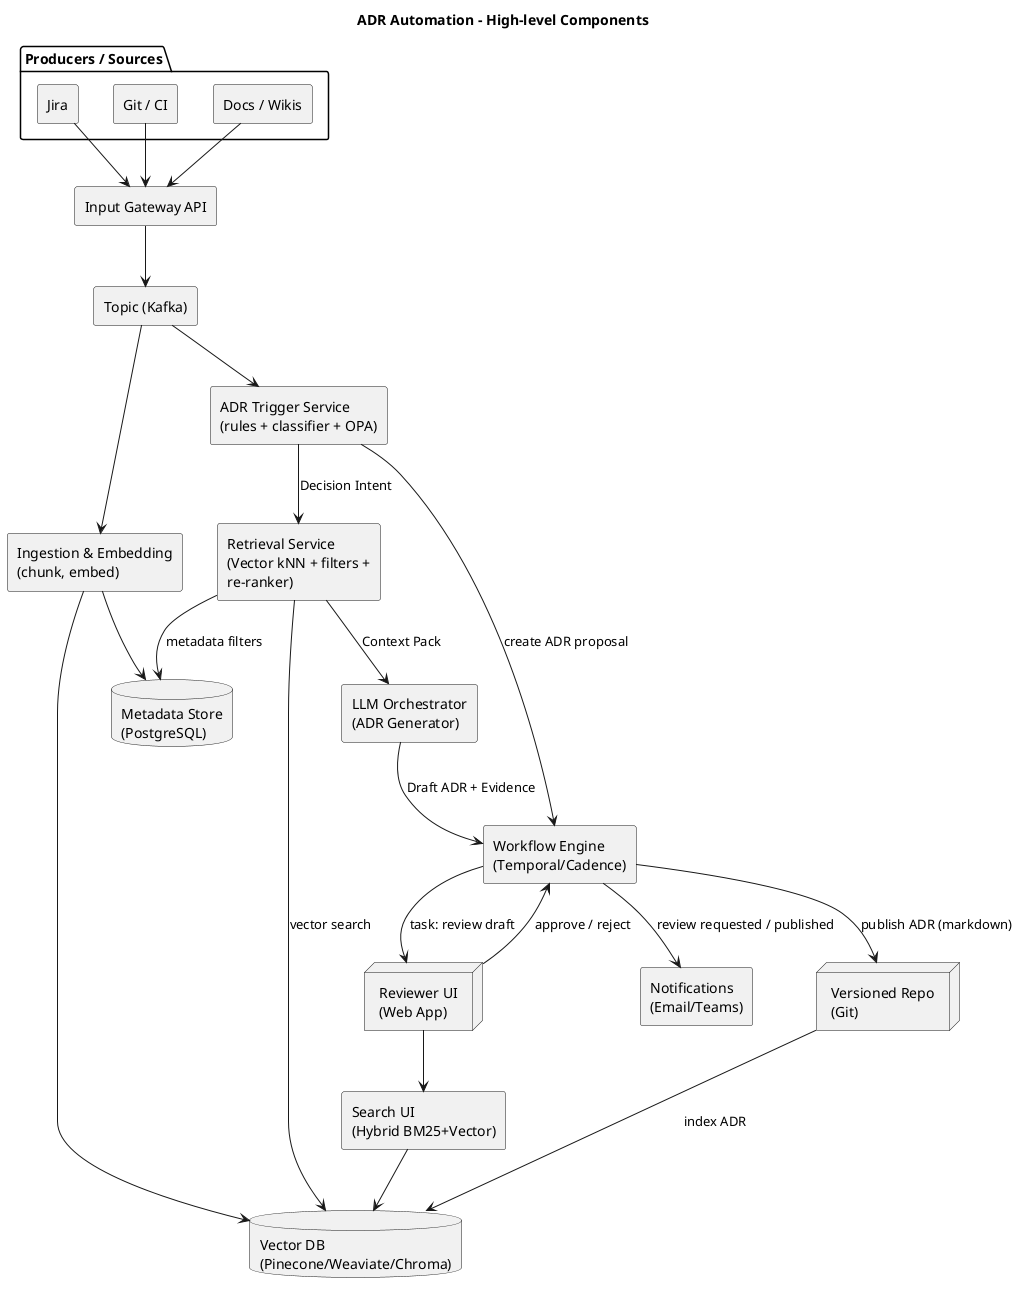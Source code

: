 @startuml
skinparam componentStyle rectangle
skinparam wrapWidth 200
title ADR Automation – High-level Components

package "Producers / Sources" {
  [Jira] as JIRA
  [Git / CI] as GIT
  [Docs / Wikis] as DOCS
}

component "Input Gateway API" as GATEWAY
component "Topic (Kafka)" as BUS
component "Ingestion & Embedding\n(chunk, embed)" as INGEST
database "Vector DB\n(Pinecone/Weaviate/Chroma)" as VDB
database "Metadata Store\n(PostgreSQL)" as SQL
component "ADR Trigger Service\n(rules + classifier + OPA)" as TRIGGER
component "Retrieval Service\n(Vector kNN + filters + re-ranker)" as RETR
component "LLM Orchestrator\n(ADR Generator)" as LLM
component "Workflow Engine\n(Temporal/Cadence)" as WF
node "Reviewer UI\n(Web App)" as UI
component "Notifications\n(Email/Teams)" as NOTIF
node "Versioned Repo\n(Git)" as GITREPO
component "Search UI\n(Hybrid BM25+Vector)" as SEARCH

JIRA --> GATEWAY
GIT --> GATEWAY
DOCS --> GATEWAY

GATEWAY --> BUS
BUS --> INGEST
INGEST --> VDB
INGEST --> SQL

' Triggers on events or labels
BUS --> TRIGGER
TRIGGER --> WF : create ADR proposal

' Retrieval and generation path
TRIGGER --> RETR : Decision Intent
RETR --> VDB : vector search
RETR --> SQL : metadata filters
RETR --> LLM : Context Pack

LLM --> WF : Draft ADR + Evidence

' Human-in-the-loop
WF --> UI : task: review draft
UI --> WF : approve / reject
WF --> GITREPO : publish ADR (markdown)
GITREPO --> VDB : index ADR
SEARCH --> VDB
UI --> SEARCH

' Notifications
WF --> NOTIF : review requested / published
@enduml